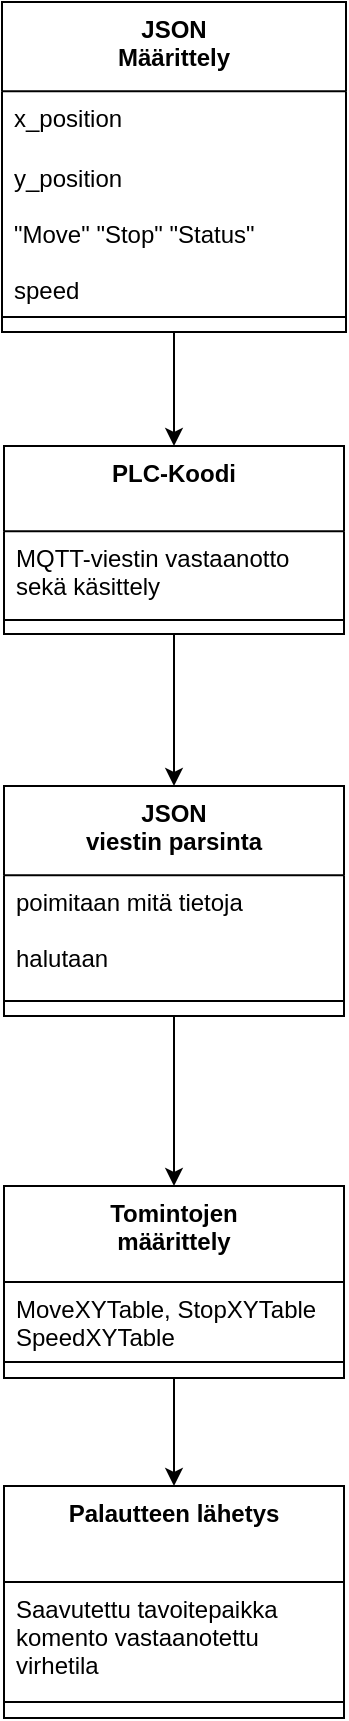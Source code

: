 <mxfile version="24.8.4">
  <diagram name="Page-1" id="kUw0QP89otEUM-ThDa_o">
    <mxGraphModel dx="464" dy="759" grid="1" gridSize="10" guides="1" tooltips="1" connect="1" arrows="1" fold="1" page="1" pageScale="1" pageWidth="850" pageHeight="1100" math="0" shadow="0">
      <root>
        <mxCell id="0" />
        <mxCell id="1" parent="0" />
        <mxCell id="ACYOV6FldzME70TuokkX-25" style="edgeStyle=orthogonalEdgeStyle;rounded=0;orthogonalLoop=1;jettySize=auto;html=1;" edge="1" parent="1" source="2" target="6">
          <mxGeometry relative="1" as="geometry" />
        </mxCell>
        <mxCell id="2" value="JSON&#xa;Määrittely" style="swimlane;fontStyle=1;align=center;verticalAlign=top;childLayout=stackLayout;horizontal=1;startSize=44.625;horizontalStack=0;resizeParent=1;resizeParentMax=0;resizeLast=0;collapsible=0;marginBottom=0;" parent="1" vertex="1">
          <mxGeometry x="118" y="8" width="172" height="165.005" as="geometry" />
        </mxCell>
        <mxCell id="3" value="x_position" style="text;strokeColor=none;fillColor=none;align=left;verticalAlign=top;spacingLeft=4;spacingRight=4;overflow=hidden;rotatable=0;points=[[0,0.5],[1,0.5]];portConstraint=eastwest;" parent="2" vertex="1">
          <mxGeometry y="44.625" width="172" height="30" as="geometry" />
        </mxCell>
        <mxCell id="4" value="y_position&#xa;&#xa;&quot;Move&quot; &quot;Stop&quot; &quot;Status&quot;&#xa;&#xa;speed" style="text;strokeColor=none;fillColor=none;align=left;verticalAlign=top;spacingLeft=4;spacingRight=4;overflow=hidden;rotatable=0;points=[[0,0.5],[1,0.5]];portConstraint=eastwest;" parent="2" vertex="1">
          <mxGeometry y="74.625" width="172" height="75.38" as="geometry" />
        </mxCell>
        <mxCell id="5" style="line;strokeWidth=1;fillColor=none;align=left;verticalAlign=middle;spacingTop=-1;spacingLeft=3;spacingRight=3;rotatable=0;labelPosition=right;points=[];portConstraint=eastwest;strokeColor=inherit;" parent="2" vertex="1">
          <mxGeometry y="150.005" width="172" height="15" as="geometry" />
        </mxCell>
        <mxCell id="ACYOV6FldzME70TuokkX-26" style="edgeStyle=orthogonalEdgeStyle;rounded=0;orthogonalLoop=1;jettySize=auto;html=1;" edge="1" parent="1" source="6" target="11">
          <mxGeometry relative="1" as="geometry" />
        </mxCell>
        <mxCell id="6" value="PLC-Koodi" style="swimlane;fontStyle=1;align=center;verticalAlign=top;childLayout=stackLayout;horizontal=1;startSize=42.6;horizontalStack=0;resizeParent=1;resizeParentMax=0;resizeLast=0;collapsible=0;marginBottom=0;" parent="1" vertex="1">
          <mxGeometry x="119" y="230" width="170" height="94" as="geometry" />
        </mxCell>
        <mxCell id="7" value="MQTT-viestin vastaanotto&#xa;sekä käsittely" style="text;strokeColor=none;fillColor=none;align=left;verticalAlign=top;spacingLeft=4;spacingRight=4;overflow=hidden;rotatable=0;points=[[0,0.5],[1,0.5]];portConstraint=eastwest;" parent="6" vertex="1">
          <mxGeometry y="42.6" width="170" height="37.4" as="geometry" />
        </mxCell>
        <mxCell id="10" style="line;strokeWidth=1;fillColor=none;align=left;verticalAlign=middle;spacingTop=-1;spacingLeft=3;spacingRight=3;rotatable=0;labelPosition=right;points=[];portConstraint=eastwest;strokeColor=inherit;" parent="6" vertex="1">
          <mxGeometry y="80" width="170" height="14" as="geometry" />
        </mxCell>
        <mxCell id="ACYOV6FldzME70TuokkX-27" style="edgeStyle=orthogonalEdgeStyle;rounded=0;orthogonalLoop=1;jettySize=auto;html=1;entryX=0.5;entryY=0;entryDx=0;entryDy=0;" edge="1" parent="1" source="11" target="15">
          <mxGeometry relative="1" as="geometry" />
        </mxCell>
        <mxCell id="11" value="JSON&#xa;viestin parsinta" style="swimlane;fontStyle=1;align=center;verticalAlign=top;childLayout=stackLayout;horizontal=1;startSize=44.625;horizontalStack=0;resizeParent=1;resizeParentMax=0;resizeLast=0;collapsible=0;marginBottom=0;" parent="1" vertex="1">
          <mxGeometry x="119" y="400" width="170" height="115.005" as="geometry" />
        </mxCell>
        <mxCell id="12" value="poimitaan mitä tietoja &#xa;&#xa;halutaan" style="text;strokeColor=none;fillColor=none;align=left;verticalAlign=top;spacingLeft=4;spacingRight=4;overflow=hidden;rotatable=0;points=[[0,0.5],[1,0.5]];portConstraint=eastwest;" parent="11" vertex="1">
          <mxGeometry y="44.625" width="170" height="55.38" as="geometry" />
        </mxCell>
        <mxCell id="14" style="line;strokeWidth=1;fillColor=none;align=left;verticalAlign=middle;spacingTop=-1;spacingLeft=3;spacingRight=3;rotatable=0;labelPosition=right;points=[];portConstraint=eastwest;strokeColor=inherit;" parent="11" vertex="1">
          <mxGeometry y="100.005" width="170" height="15" as="geometry" />
        </mxCell>
        <mxCell id="ACYOV6FldzME70TuokkX-28" style="edgeStyle=orthogonalEdgeStyle;rounded=0;orthogonalLoop=1;jettySize=auto;html=1;entryX=0.5;entryY=0;entryDx=0;entryDy=0;" edge="1" parent="1" source="15" target="ACYOV6FldzME70TuokkX-22">
          <mxGeometry relative="1" as="geometry" />
        </mxCell>
        <mxCell id="15" value="Tomintojen&#xa;määrittely" style="swimlane;fontStyle=1;align=center;verticalAlign=top;childLayout=stackLayout;horizontal=1;startSize=48;horizontalStack=0;resizeParent=1;resizeParentMax=0;resizeLast=0;collapsible=0;marginBottom=0;" parent="1" vertex="1">
          <mxGeometry x="119" y="600" width="170" height="96" as="geometry" />
        </mxCell>
        <mxCell id="16" value="MoveXYTable, StopXYTable&#xa;SpeedXYTable" style="text;strokeColor=none;fillColor=none;align=left;verticalAlign=top;spacingLeft=4;spacingRight=4;overflow=hidden;rotatable=0;points=[[0,0.5],[1,0.5]];portConstraint=eastwest;" parent="15" vertex="1">
          <mxGeometry y="48" width="170" height="32" as="geometry" />
        </mxCell>
        <mxCell id="17" style="line;strokeWidth=1;fillColor=none;align=left;verticalAlign=middle;spacingTop=-1;spacingLeft=3;spacingRight=3;rotatable=0;labelPosition=right;points=[];portConstraint=eastwest;strokeColor=inherit;" parent="15" vertex="1">
          <mxGeometry y="80" width="170" height="16" as="geometry" />
        </mxCell>
        <mxCell id="ACYOV6FldzME70TuokkX-22" value="Palautteen lähetys" style="swimlane;fontStyle=1;align=center;verticalAlign=top;childLayout=stackLayout;horizontal=1;startSize=48;horizontalStack=0;resizeParent=1;resizeParentMax=0;resizeLast=0;collapsible=0;marginBottom=0;" vertex="1" parent="1">
          <mxGeometry x="119" y="750" width="170" height="116" as="geometry" />
        </mxCell>
        <mxCell id="ACYOV6FldzME70TuokkX-23" value="Saavutettu tavoitepaikka&#xa;komento vastaanotettu&#xa;virhetila" style="text;strokeColor=none;fillColor=none;align=left;verticalAlign=top;spacingLeft=4;spacingRight=4;overflow=hidden;rotatable=0;points=[[0,0.5],[1,0.5]];portConstraint=eastwest;" vertex="1" parent="ACYOV6FldzME70TuokkX-22">
          <mxGeometry y="48" width="170" height="52" as="geometry" />
        </mxCell>
        <mxCell id="ACYOV6FldzME70TuokkX-24" style="line;strokeWidth=1;fillColor=none;align=left;verticalAlign=middle;spacingTop=-1;spacingLeft=3;spacingRight=3;rotatable=0;labelPosition=right;points=[];portConstraint=eastwest;strokeColor=inherit;" vertex="1" parent="ACYOV6FldzME70TuokkX-22">
          <mxGeometry y="100" width="170" height="16" as="geometry" />
        </mxCell>
      </root>
    </mxGraphModel>
  </diagram>
</mxfile>
